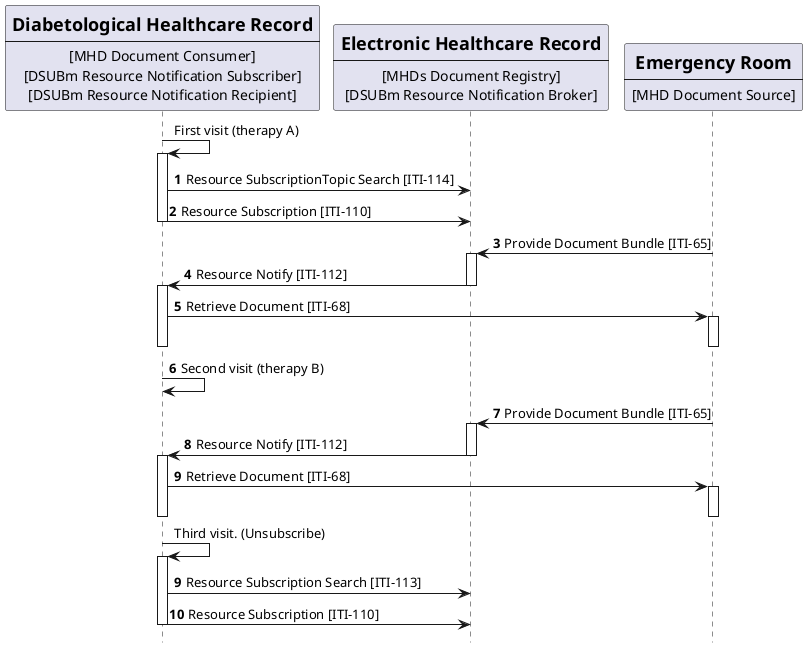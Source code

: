 @startuml
skinparam svgDimensionStyle false
hide footbox
/'title "Folder Subscription with DSUBm on MHDs infrastructure" '/

participant DHR [
    = Diabetological Healthcare Record
    ----
    [MHD Document Consumer]
    [DSUBm Resource Notification Subscriber]
    [DSUBm Resource Notification Recipient]
] 



participant Central [
    =Electronic Healthcare Record
    ----
    [MHDs Document Registry]
    [DSUBm Resource Notification Broker]
] 

participant ER [
    =Emergency Room
    ----
    [MHD Document Source]
] 




DHR -> DHR: First visit (therapy A)
autonumber "<b>"
activate DHR
DHR -> Central: Resource SubscriptionTopic Search [ITI-114]
DHR -> Central: Resource Subscription [ITI-110]
deactivate DHR
ER->Central:  Provide Document Bundle [ITI-65]
activate Central 
Central -> DHR: Resource Notify [ITI-112]
deactivate Central
activate DHR
DHR -> ER: Retrieve Document [ITI-68]
activate ER
deactivate ER
deactivate DHR 

DHR -> DHR: Second visit (therapy B)
ER->Central:  Provide Document Bundle [ITI-65]
activate Central 
Central -> DHR: Resource Notify [ITI-112]
deactivate Central
activate DHR

DHR -> ER: Retrieve Document [ITI-68]
activate ER
deactivate ER
deactivate DHR 
autonumber stop 
DHR -> DHR: Third visit. (Unsubscribe)
activate DHR
autonumber 9 "<b>"
DHR -> Central: Resource Subscription Search [ITI-113]
DHR -> Central: Resource Subscription [ITI-110]	
deactivate DHR

@enduml